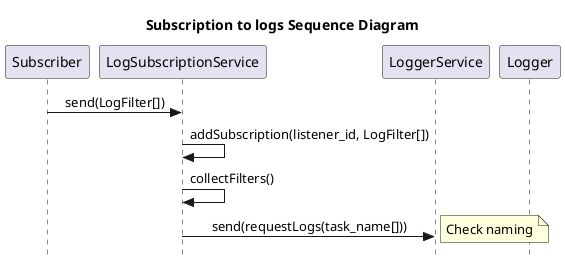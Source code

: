 @startuml Logger Subscription Sequence

skinparam Style strictuml
skinparam SequenceMessageAlign center
hide empty description
title Subscription to logs Sequence Diagram

participant Subscriber as sub
participant LogSubscriptionService as subservice
participant LoggerService as logservice
participant Logger as logger

sub -> subservice : send(LogFilter[])
subservice -> subservice : addSubscription(listener_id, LogFilter[])
subservice -> subservice : collectFilters()
subservice -> logservice : send(requestLogs(task_name[]))
note right
Check naming
end note

deactivate sub
deactivate subservice
deactivate logservice

@enduml